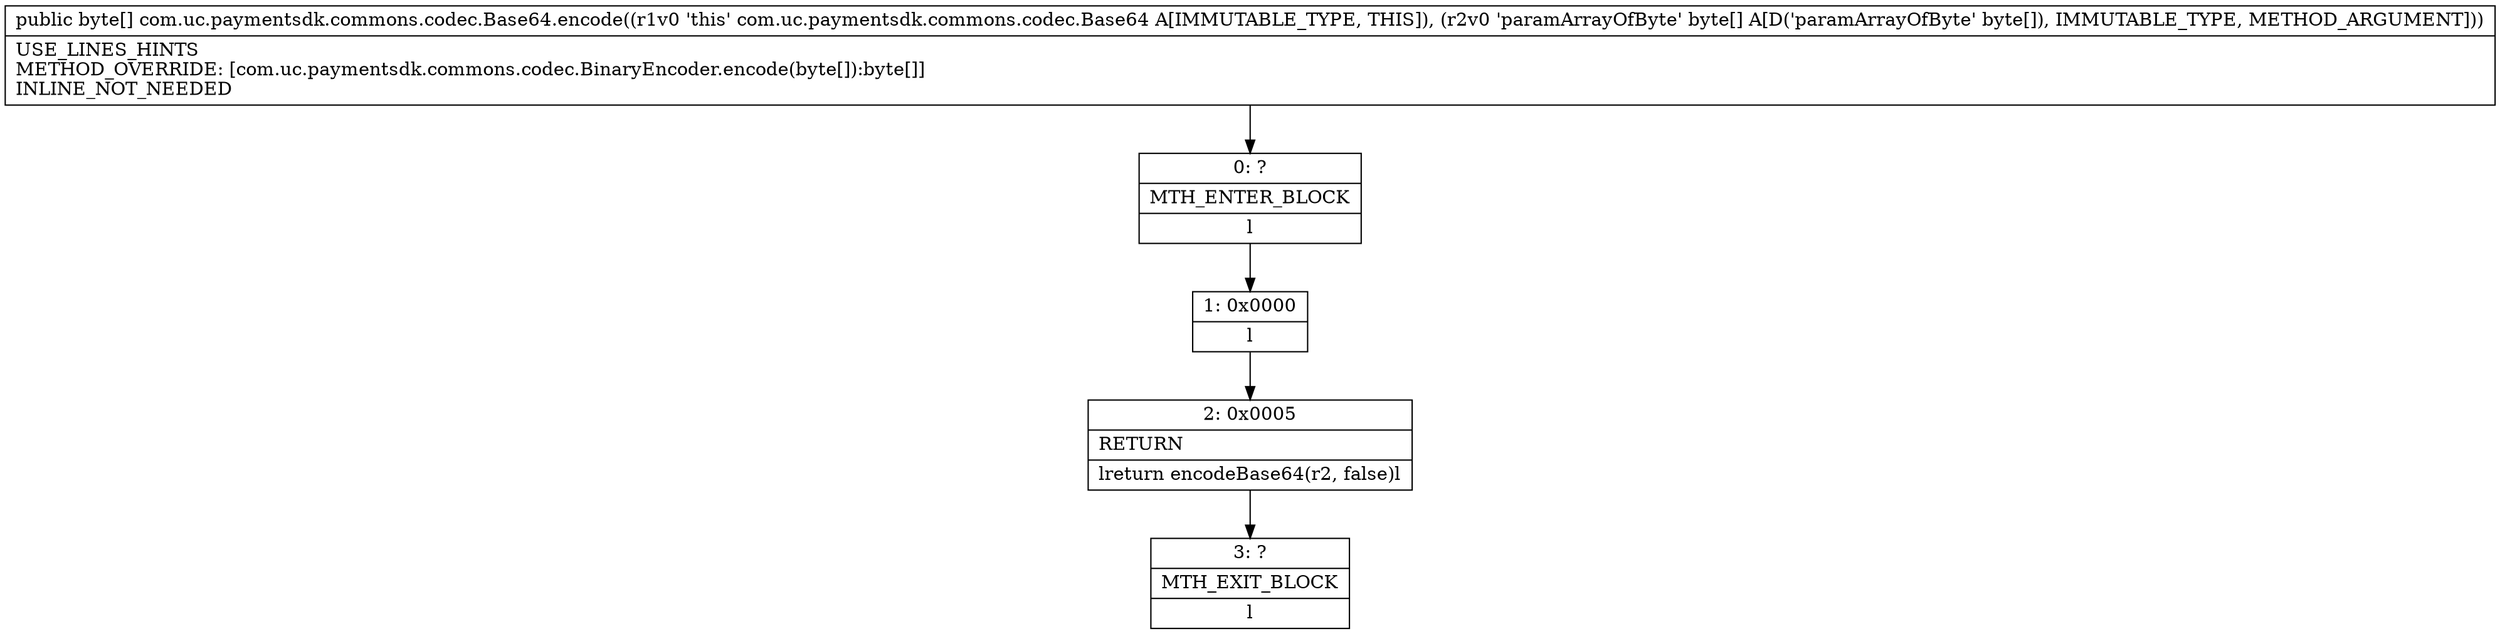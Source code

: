 digraph "CFG forcom.uc.paymentsdk.commons.codec.Base64.encode([B)[B" {
Node_0 [shape=record,label="{0\:\ ?|MTH_ENTER_BLOCK\l|l}"];
Node_1 [shape=record,label="{1\:\ 0x0000|l}"];
Node_2 [shape=record,label="{2\:\ 0x0005|RETURN\l|lreturn encodeBase64(r2, false)l}"];
Node_3 [shape=record,label="{3\:\ ?|MTH_EXIT_BLOCK\l|l}"];
MethodNode[shape=record,label="{public byte[] com.uc.paymentsdk.commons.codec.Base64.encode((r1v0 'this' com.uc.paymentsdk.commons.codec.Base64 A[IMMUTABLE_TYPE, THIS]), (r2v0 'paramArrayOfByte' byte[] A[D('paramArrayOfByte' byte[]), IMMUTABLE_TYPE, METHOD_ARGUMENT]))  | USE_LINES_HINTS\lMETHOD_OVERRIDE: [com.uc.paymentsdk.commons.codec.BinaryEncoder.encode(byte[]):byte[]]\lINLINE_NOT_NEEDED\l}"];
MethodNode -> Node_0;
Node_0 -> Node_1;
Node_1 -> Node_2;
Node_2 -> Node_3;
}

